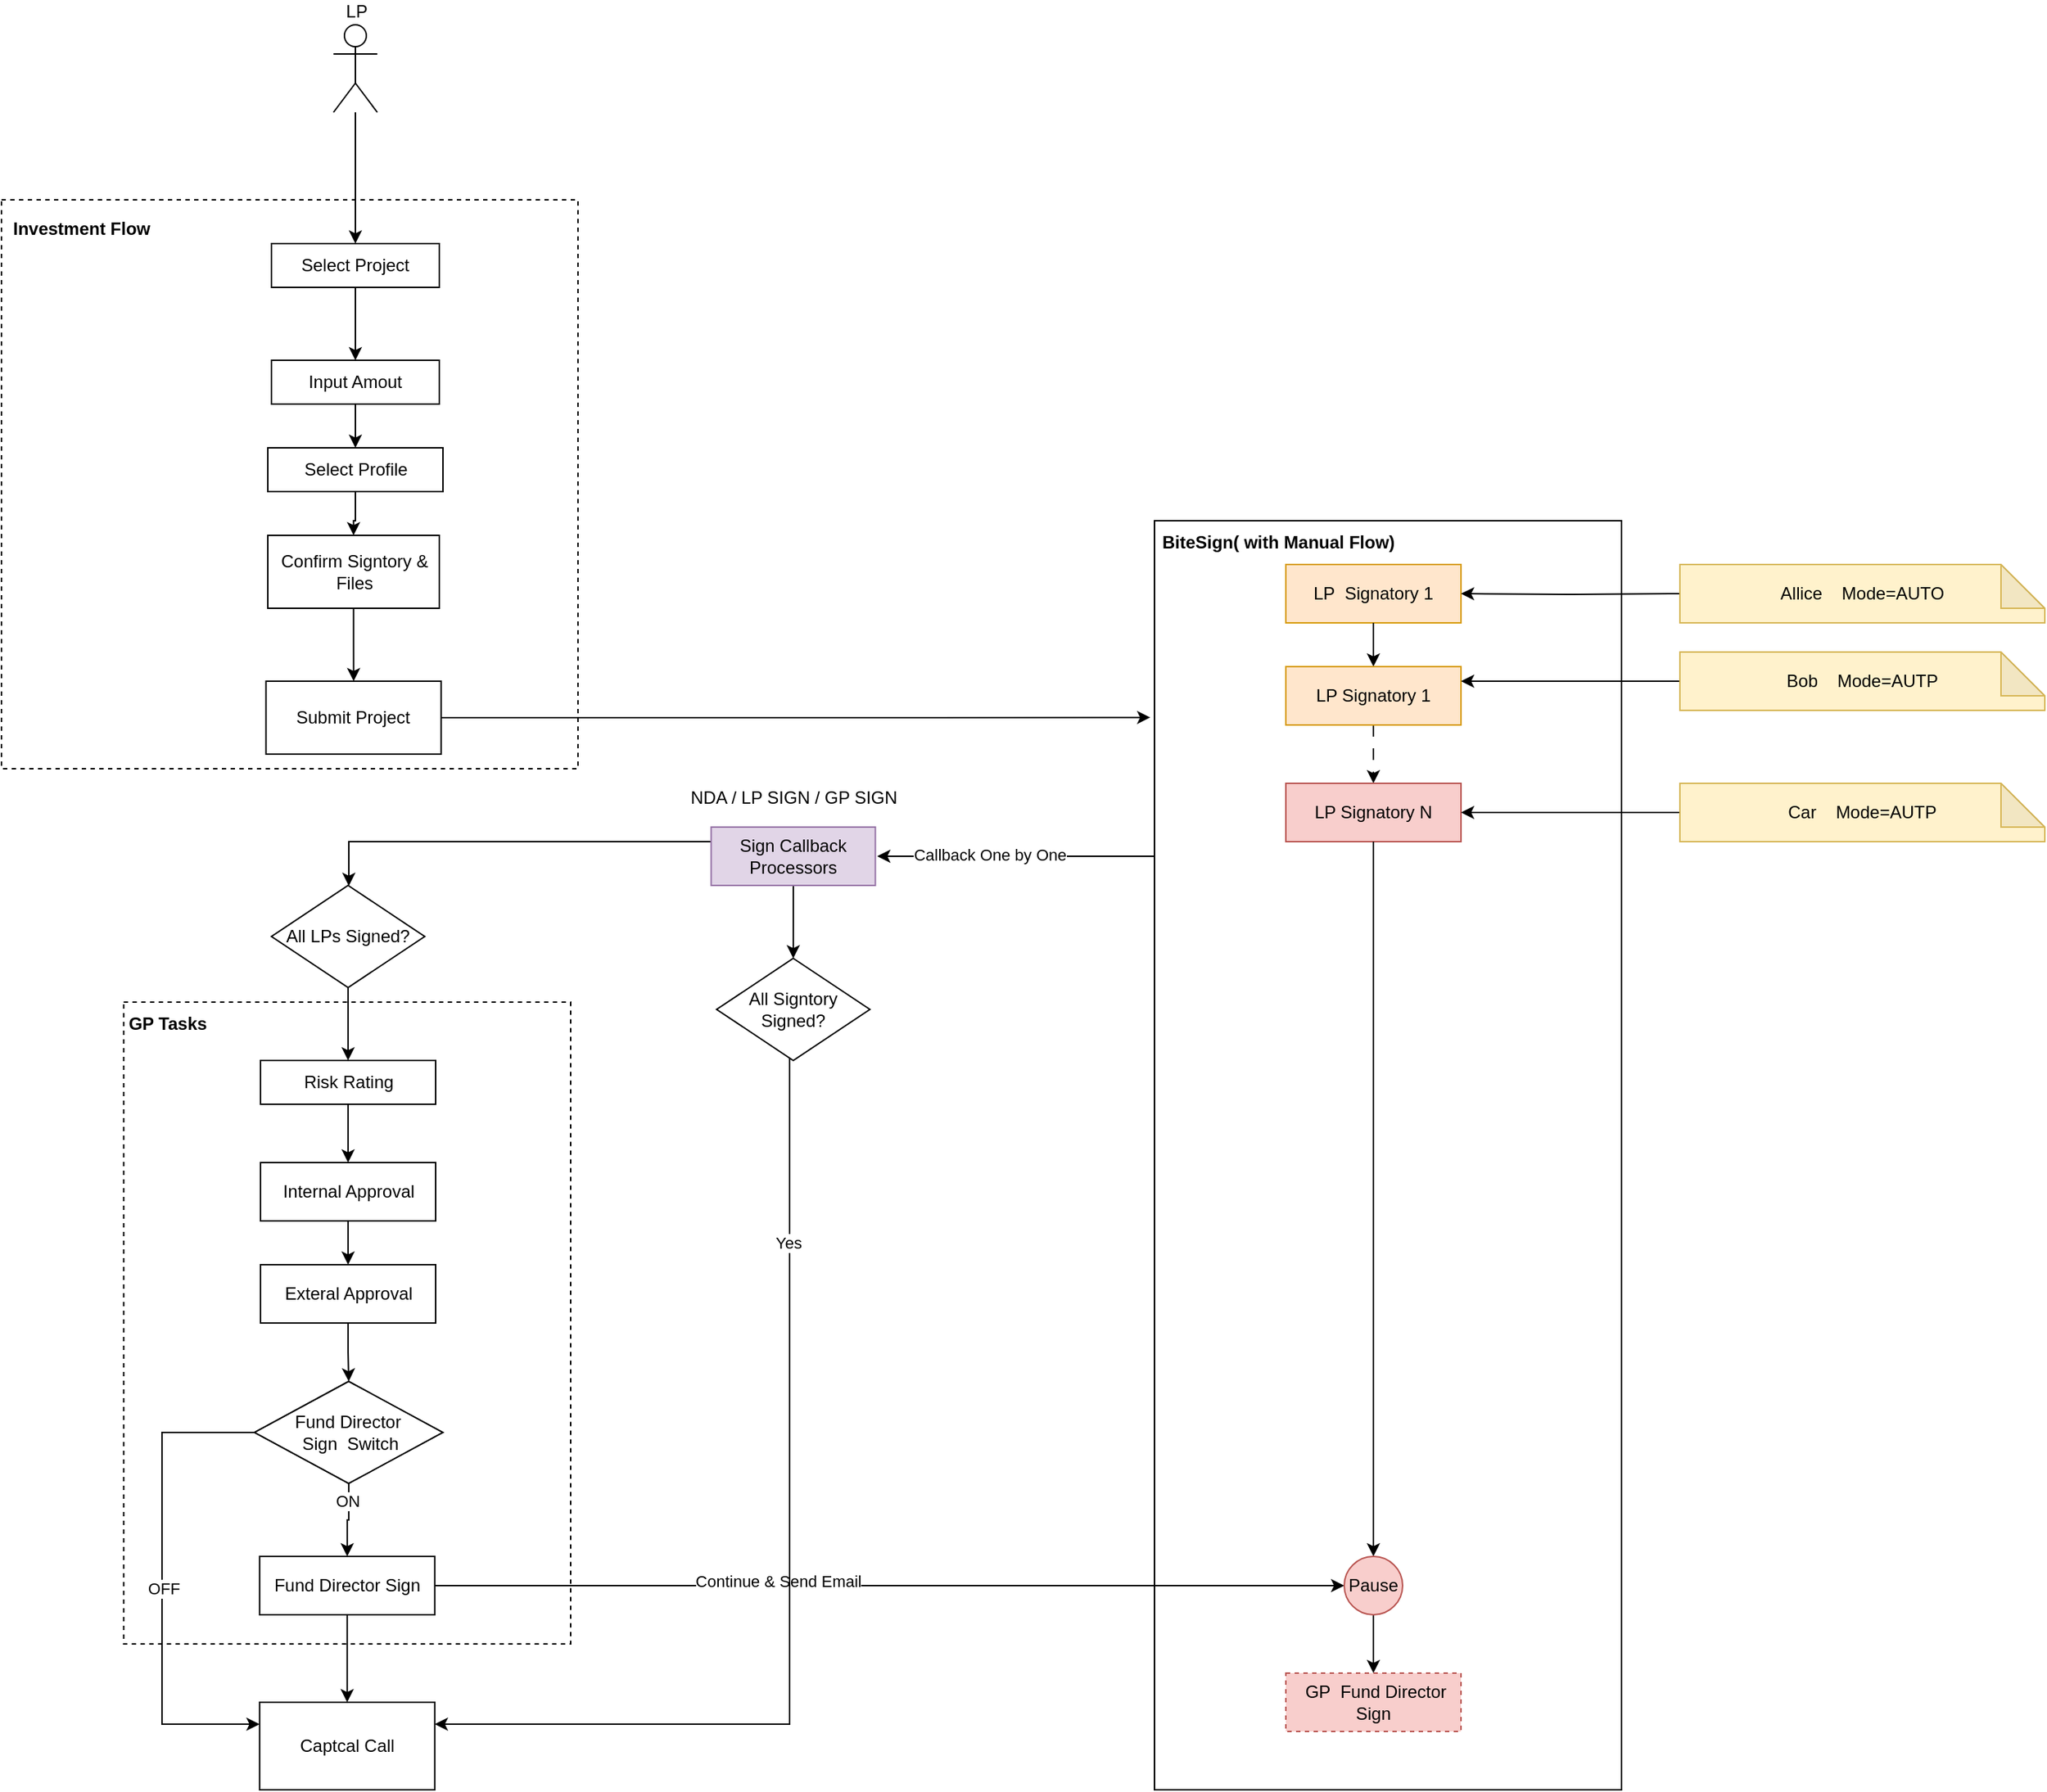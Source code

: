 <mxfile version="21.1.2" type="github">
  <diagram name="Page-1" id="3j_4Djr4VI8QAtpl-rAS">
    <mxGraphModel dx="2867" dy="1082" grid="1" gridSize="10" guides="1" tooltips="1" connect="1" arrows="1" fold="1" page="1" pageScale="1" pageWidth="850" pageHeight="1100" math="0" shadow="0">
      <root>
        <mxCell id="0" />
        <mxCell id="1" parent="0" />
        <mxCell id="GFIdRHL68V94x0YiN3ky-29" value="" style="rounded=0;whiteSpace=wrap;html=1;dashed=1;" vertex="1" parent="1">
          <mxGeometry x="43.75" y="920" width="306.25" height="440" as="geometry" />
        </mxCell>
        <mxCell id="GFIdRHL68V94x0YiN3ky-8" value="" style="rounded=0;whiteSpace=wrap;html=1;dashed=1;" vertex="1" parent="1">
          <mxGeometry x="-40" y="370" width="395" height="390" as="geometry" />
        </mxCell>
        <mxCell id="GFIdRHL68V94x0YiN3ky-13" value="" style="edgeStyle=orthogonalEdgeStyle;rounded=0;orthogonalLoop=1;jettySize=auto;html=1;" edge="1" parent="1" source="GFIdRHL68V94x0YiN3ky-1" target="GFIdRHL68V94x0YiN3ky-12">
          <mxGeometry relative="1" as="geometry" />
        </mxCell>
        <mxCell id="GFIdRHL68V94x0YiN3ky-1" value="Input Amout" style="rounded=0;whiteSpace=wrap;html=1;" vertex="1" parent="1">
          <mxGeometry x="145" y="480" width="115" height="30" as="geometry" />
        </mxCell>
        <mxCell id="GFIdRHL68V94x0YiN3ky-4" value="" style="edgeStyle=orthogonalEdgeStyle;rounded=0;orthogonalLoop=1;jettySize=auto;html=1;" edge="1" parent="1" source="GFIdRHL68V94x0YiN3ky-2" target="GFIdRHL68V94x0YiN3ky-84">
          <mxGeometry relative="1" as="geometry">
            <mxPoint x="205" y="250" as="targetPoint" />
          </mxGeometry>
        </mxCell>
        <mxCell id="GFIdRHL68V94x0YiN3ky-2" value="LP" style="shape=umlActor;verticalLabelPosition=top;verticalAlign=bottom;html=1;outlineConnect=0;labelPosition=center;align=center;" vertex="1" parent="1">
          <mxGeometry x="187.5" y="250" width="30" height="60" as="geometry" />
        </mxCell>
        <mxCell id="GFIdRHL68V94x0YiN3ky-5" value="Investment Flow" style="text;html=1;strokeColor=none;fillColor=none;align=center;verticalAlign=middle;whiteSpace=wrap;rounded=0;fontStyle=1" vertex="1" parent="1">
          <mxGeometry x="-40" y="370" width="110" height="40" as="geometry" />
        </mxCell>
        <mxCell id="GFIdRHL68V94x0YiN3ky-15" value="" style="edgeStyle=orthogonalEdgeStyle;rounded=0;orthogonalLoop=1;jettySize=auto;html=1;" edge="1" parent="1" source="GFIdRHL68V94x0YiN3ky-12" target="GFIdRHL68V94x0YiN3ky-14">
          <mxGeometry relative="1" as="geometry" />
        </mxCell>
        <mxCell id="GFIdRHL68V94x0YiN3ky-12" value="Select Profile" style="rounded=0;whiteSpace=wrap;html=1;" vertex="1" parent="1">
          <mxGeometry x="142.5" y="540" width="120" height="30" as="geometry" />
        </mxCell>
        <mxCell id="GFIdRHL68V94x0YiN3ky-18" value="" style="edgeStyle=orthogonalEdgeStyle;rounded=0;orthogonalLoop=1;jettySize=auto;html=1;" edge="1" parent="1" source="GFIdRHL68V94x0YiN3ky-14" target="GFIdRHL68V94x0YiN3ky-16">
          <mxGeometry relative="1" as="geometry" />
        </mxCell>
        <mxCell id="GFIdRHL68V94x0YiN3ky-14" value="Confirm Signtory &amp;amp; Files" style="rounded=0;whiteSpace=wrap;html=1;" vertex="1" parent="1">
          <mxGeometry x="142.5" y="600" width="117.5" height="50" as="geometry" />
        </mxCell>
        <mxCell id="GFIdRHL68V94x0YiN3ky-108" style="edgeStyle=orthogonalEdgeStyle;rounded=0;orthogonalLoop=1;jettySize=auto;html=1;entryX=-0.009;entryY=0.155;entryDx=0;entryDy=0;entryPerimeter=0;" edge="1" parent="1" source="GFIdRHL68V94x0YiN3ky-16" target="GFIdRHL68V94x0YiN3ky-17">
          <mxGeometry relative="1" as="geometry" />
        </mxCell>
        <mxCell id="GFIdRHL68V94x0YiN3ky-16" value="Submit Project" style="rounded=0;whiteSpace=wrap;html=1;" vertex="1" parent="1">
          <mxGeometry x="141.25" y="700" width="120" height="50" as="geometry" />
        </mxCell>
        <mxCell id="GFIdRHL68V94x0YiN3ky-110" style="edgeStyle=orthogonalEdgeStyle;rounded=0;orthogonalLoop=1;jettySize=auto;html=1;" edge="1" parent="1" source="GFIdRHL68V94x0YiN3ky-17">
          <mxGeometry relative="1" as="geometry">
            <mxPoint x="560" y="820" as="targetPoint" />
            <Array as="points">
              <mxPoint x="680" y="820" />
              <mxPoint x="680" y="820" />
            </Array>
          </mxGeometry>
        </mxCell>
        <mxCell id="GFIdRHL68V94x0YiN3ky-111" value="Callback One by One" style="edgeLabel;html=1;align=center;verticalAlign=middle;resizable=0;points=[];" vertex="1" connectable="0" parent="GFIdRHL68V94x0YiN3ky-110">
          <mxGeometry x="0.19" y="-1" relative="1" as="geometry">
            <mxPoint as="offset" />
          </mxGeometry>
        </mxCell>
        <mxCell id="GFIdRHL68V94x0YiN3ky-17" value="" style="rounded=0;whiteSpace=wrap;html=1;" vertex="1" parent="1">
          <mxGeometry x="750" y="590" width="320" height="870" as="geometry" />
        </mxCell>
        <mxCell id="GFIdRHL68V94x0YiN3ky-19" value="BiteSign( with Manual Flow)" style="text;html=1;strokeColor=none;fillColor=none;align=center;verticalAlign=middle;whiteSpace=wrap;rounded=0;fontStyle=1" vertex="1" parent="1">
          <mxGeometry x="750" y="590" width="170" height="30" as="geometry" />
        </mxCell>
        <mxCell id="GFIdRHL68V94x0YiN3ky-52" value="" style="edgeStyle=orthogonalEdgeStyle;rounded=0;orthogonalLoop=1;jettySize=auto;html=1;dashed=1;dashPattern=8 8;" edge="1" parent="1" source="GFIdRHL68V94x0YiN3ky-60" target="GFIdRHL68V94x0YiN3ky-24">
          <mxGeometry relative="1" as="geometry">
            <Array as="points">
              <mxPoint x="900" y="740" />
              <mxPoint x="900" y="740" />
            </Array>
          </mxGeometry>
        </mxCell>
        <mxCell id="GFIdRHL68V94x0YiN3ky-23" value="LP&amp;nbsp; Signatory&amp;nbsp;1" style="rounded=0;whiteSpace=wrap;html=1;fillColor=#ffe6cc;strokeColor=#d79b00;" vertex="1" parent="1">
          <mxGeometry x="840" y="620" width="120" height="40" as="geometry" />
        </mxCell>
        <mxCell id="GFIdRHL68V94x0YiN3ky-53" style="edgeStyle=orthogonalEdgeStyle;rounded=0;orthogonalLoop=1;jettySize=auto;html=1;" edge="1" parent="1" source="GFIdRHL68V94x0YiN3ky-54" target="GFIdRHL68V94x0YiN3ky-46">
          <mxGeometry relative="1" as="geometry" />
        </mxCell>
        <mxCell id="GFIdRHL68V94x0YiN3ky-24" value="LP Signatory&amp;nbsp;N" style="rounded=0;whiteSpace=wrap;html=1;fillColor=#f8cecc;strokeColor=#b85450;" vertex="1" parent="1">
          <mxGeometry x="840" y="770" width="120" height="40" as="geometry" />
        </mxCell>
        <mxCell id="GFIdRHL68V94x0YiN3ky-31" value="" style="edgeStyle=orthogonalEdgeStyle;rounded=0;orthogonalLoop=1;jettySize=auto;html=1;" edge="1" parent="1" source="GFIdRHL68V94x0YiN3ky-25" target="GFIdRHL68V94x0YiN3ky-26">
          <mxGeometry relative="1" as="geometry" />
        </mxCell>
        <mxCell id="GFIdRHL68V94x0YiN3ky-25" value="Risk Rating" style="rounded=0;whiteSpace=wrap;html=1;" vertex="1" parent="1">
          <mxGeometry x="137.5" y="960" width="120" height="30" as="geometry" />
        </mxCell>
        <mxCell id="GFIdRHL68V94x0YiN3ky-32" value="" style="edgeStyle=orthogonalEdgeStyle;rounded=0;orthogonalLoop=1;jettySize=auto;html=1;" edge="1" parent="1" source="GFIdRHL68V94x0YiN3ky-26" target="GFIdRHL68V94x0YiN3ky-28">
          <mxGeometry relative="1" as="geometry" />
        </mxCell>
        <mxCell id="GFIdRHL68V94x0YiN3ky-26" value="Internal Approval" style="rounded=0;whiteSpace=wrap;html=1;" vertex="1" parent="1">
          <mxGeometry x="137.5" y="1030" width="120" height="40" as="geometry" />
        </mxCell>
        <mxCell id="GFIdRHL68V94x0YiN3ky-36" value="" style="edgeStyle=orthogonalEdgeStyle;rounded=0;orthogonalLoop=1;jettySize=auto;html=1;" edge="1" parent="1" source="GFIdRHL68V94x0YiN3ky-28" target="GFIdRHL68V94x0YiN3ky-34">
          <mxGeometry relative="1" as="geometry" />
        </mxCell>
        <mxCell id="GFIdRHL68V94x0YiN3ky-28" value="Exteral Approval" style="rounded=0;whiteSpace=wrap;html=1;" vertex="1" parent="1">
          <mxGeometry x="137.5" y="1100" width="120" height="40" as="geometry" />
        </mxCell>
        <mxCell id="GFIdRHL68V94x0YiN3ky-30" value="GP Tasks" style="text;html=1;strokeColor=none;fillColor=none;align=center;verticalAlign=middle;whiteSpace=wrap;rounded=0;fontStyle=1" vertex="1" parent="1">
          <mxGeometry x="43.75" y="920" width="60" height="30" as="geometry" />
        </mxCell>
        <mxCell id="GFIdRHL68V94x0YiN3ky-55" style="edgeStyle=orthogonalEdgeStyle;rounded=0;orthogonalLoop=1;jettySize=auto;html=1;" edge="1" parent="1" source="GFIdRHL68V94x0YiN3ky-33" target="GFIdRHL68V94x0YiN3ky-54">
          <mxGeometry relative="1" as="geometry">
            <Array as="points">
              <mxPoint x="790" y="1320" />
              <mxPoint x="790" y="1320" />
            </Array>
          </mxGeometry>
        </mxCell>
        <mxCell id="GFIdRHL68V94x0YiN3ky-71" value="Continue &amp;amp; Send Email" style="edgeLabel;html=1;align=center;verticalAlign=middle;resizable=0;points=[];" vertex="1" connectable="0" parent="GFIdRHL68V94x0YiN3ky-55">
          <mxGeometry x="-0.247" y="3" relative="1" as="geometry">
            <mxPoint as="offset" />
          </mxGeometry>
        </mxCell>
        <mxCell id="GFIdRHL68V94x0YiN3ky-113" value="" style="edgeStyle=orthogonalEdgeStyle;rounded=0;orthogonalLoop=1;jettySize=auto;html=1;" edge="1" parent="1" source="GFIdRHL68V94x0YiN3ky-33" target="GFIdRHL68V94x0YiN3ky-37">
          <mxGeometry relative="1" as="geometry" />
        </mxCell>
        <mxCell id="GFIdRHL68V94x0YiN3ky-33" value="Fund Director Sign" style="rounded=0;whiteSpace=wrap;html=1;" vertex="1" parent="1">
          <mxGeometry x="136.87" y="1300" width="120" height="40" as="geometry" />
        </mxCell>
        <mxCell id="GFIdRHL68V94x0YiN3ky-35" value="" style="edgeStyle=orthogonalEdgeStyle;rounded=0;orthogonalLoop=1;jettySize=auto;html=1;" edge="1" parent="1" source="GFIdRHL68V94x0YiN3ky-34" target="GFIdRHL68V94x0YiN3ky-33">
          <mxGeometry relative="1" as="geometry" />
        </mxCell>
        <mxCell id="GFIdRHL68V94x0YiN3ky-66" value="ON" style="edgeLabel;html=1;align=center;verticalAlign=middle;resizable=0;points=[];" vertex="1" connectable="0" parent="GFIdRHL68V94x0YiN3ky-35">
          <mxGeometry x="-0.547" y="-1" relative="1" as="geometry">
            <mxPoint as="offset" />
          </mxGeometry>
        </mxCell>
        <mxCell id="GFIdRHL68V94x0YiN3ky-82" style="edgeStyle=orthogonalEdgeStyle;rounded=0;orthogonalLoop=1;jettySize=auto;html=1;entryX=0;entryY=0.25;entryDx=0;entryDy=0;" edge="1" parent="1" source="GFIdRHL68V94x0YiN3ky-34" target="GFIdRHL68V94x0YiN3ky-37">
          <mxGeometry relative="1" as="geometry">
            <Array as="points">
              <mxPoint x="70" y="1215" />
              <mxPoint x="70" y="1415" />
            </Array>
          </mxGeometry>
        </mxCell>
        <mxCell id="GFIdRHL68V94x0YiN3ky-98" value="OFF" style="edgeLabel;html=1;align=center;verticalAlign=middle;resizable=0;points=[];" vertex="1" connectable="0" parent="GFIdRHL68V94x0YiN3ky-82">
          <mxGeometry x="0.025" y="1" relative="1" as="geometry">
            <mxPoint y="1" as="offset" />
          </mxGeometry>
        </mxCell>
        <mxCell id="GFIdRHL68V94x0YiN3ky-34" value="Fund Director&lt;br&gt;&amp;nbsp;Sign&amp;nbsp; Switch" style="rhombus;whiteSpace=wrap;html=1;" vertex="1" parent="1">
          <mxGeometry x="133.25" y="1180" width="129.25" height="70" as="geometry" />
        </mxCell>
        <mxCell id="GFIdRHL68V94x0YiN3ky-37" value="Captcal Call" style="rounded=0;whiteSpace=wrap;html=1;" vertex="1" parent="1">
          <mxGeometry x="136.87" y="1400" width="120" height="60" as="geometry" />
        </mxCell>
        <mxCell id="GFIdRHL68V94x0YiN3ky-46" value="&amp;nbsp;GP&amp;nbsp; Fund Director Sign" style="rounded=0;whiteSpace=wrap;html=1;fillColor=#f8cecc;strokeColor=#b85450;dashed=1;" vertex="1" parent="1">
          <mxGeometry x="840" y="1380" width="120" height="40" as="geometry" />
        </mxCell>
        <mxCell id="GFIdRHL68V94x0YiN3ky-73" value="" style="edgeStyle=orthogonalEdgeStyle;rounded=0;orthogonalLoop=1;jettySize=auto;html=1;" edge="1" parent="1" source="GFIdRHL68V94x0YiN3ky-56" target="GFIdRHL68V94x0YiN3ky-72">
          <mxGeometry relative="1" as="geometry">
            <Array as="points">
              <mxPoint x="198" y="810" />
            </Array>
          </mxGeometry>
        </mxCell>
        <mxCell id="GFIdRHL68V94x0YiN3ky-105" style="edgeStyle=orthogonalEdgeStyle;rounded=0;orthogonalLoop=1;jettySize=auto;html=1;entryX=0.5;entryY=0;entryDx=0;entryDy=0;" edge="1" parent="1" source="GFIdRHL68V94x0YiN3ky-56" target="GFIdRHL68V94x0YiN3ky-99">
          <mxGeometry relative="1" as="geometry" />
        </mxCell>
        <mxCell id="GFIdRHL68V94x0YiN3ky-56" value="Sign Callback Processors" style="rounded=0;whiteSpace=wrap;html=1;fillColor=#e1d5e7;strokeColor=#9673a6;" vertex="1" parent="1">
          <mxGeometry x="446.25" y="800" width="112.5" height="40" as="geometry" />
        </mxCell>
        <mxCell id="GFIdRHL68V94x0YiN3ky-61" value="" style="edgeStyle=orthogonalEdgeStyle;rounded=0;orthogonalLoop=1;jettySize=auto;html=1;" edge="1" parent="1" source="GFIdRHL68V94x0YiN3ky-23" target="GFIdRHL68V94x0YiN3ky-60">
          <mxGeometry relative="1" as="geometry">
            <mxPoint x="900" y="660" as="sourcePoint" />
            <mxPoint x="900" y="740" as="targetPoint" />
          </mxGeometry>
        </mxCell>
        <mxCell id="GFIdRHL68V94x0YiN3ky-60" value="LP Signatory&amp;nbsp;1" style="rounded=0;whiteSpace=wrap;html=1;fillColor=#ffe6cc;strokeColor=#d79b00;" vertex="1" parent="1">
          <mxGeometry x="840" y="690" width="120" height="40" as="geometry" />
        </mxCell>
        <mxCell id="GFIdRHL68V94x0YiN3ky-62" value="" style="edgeStyle=orthogonalEdgeStyle;rounded=0;orthogonalLoop=1;jettySize=auto;html=1;" edge="1" parent="1" source="GFIdRHL68V94x0YiN3ky-24" target="GFIdRHL68V94x0YiN3ky-54">
          <mxGeometry relative="1" as="geometry">
            <mxPoint x="900" y="780" as="sourcePoint" />
            <mxPoint x="900" y="1290" as="targetPoint" />
          </mxGeometry>
        </mxCell>
        <mxCell id="GFIdRHL68V94x0YiN3ky-54" value="Pause" style="ellipse;whiteSpace=wrap;html=1;fillColor=#f8cecc;strokeColor=#b85450;" vertex="1" parent="1">
          <mxGeometry x="880" y="1300" width="40" height="40" as="geometry" />
        </mxCell>
        <mxCell id="GFIdRHL68V94x0YiN3ky-78" style="edgeStyle=orthogonalEdgeStyle;rounded=0;orthogonalLoop=1;jettySize=auto;html=1;" edge="1" parent="1" source="GFIdRHL68V94x0YiN3ky-72" target="GFIdRHL68V94x0YiN3ky-25">
          <mxGeometry relative="1" as="geometry" />
        </mxCell>
        <mxCell id="GFIdRHL68V94x0YiN3ky-72" value="All LPs Signed?" style="rhombus;whiteSpace=wrap;html=1;" vertex="1" parent="1">
          <mxGeometry x="145" y="840" width="105" height="70" as="geometry" />
        </mxCell>
        <mxCell id="GFIdRHL68V94x0YiN3ky-90" style="edgeStyle=orthogonalEdgeStyle;rounded=0;orthogonalLoop=1;jettySize=auto;html=1;" edge="1" parent="1" source="GFIdRHL68V94x0YiN3ky-84" target="GFIdRHL68V94x0YiN3ky-1">
          <mxGeometry relative="1" as="geometry" />
        </mxCell>
        <mxCell id="GFIdRHL68V94x0YiN3ky-84" value="Select Project" style="rounded=0;whiteSpace=wrap;html=1;" vertex="1" parent="1">
          <mxGeometry x="145" y="400" width="115" height="30" as="geometry" />
        </mxCell>
        <mxCell id="GFIdRHL68V94x0YiN3ky-92" style="edgeStyle=orthogonalEdgeStyle;rounded=0;orthogonalLoop=1;jettySize=auto;html=1;" edge="1" parent="1" target="GFIdRHL68V94x0YiN3ky-23">
          <mxGeometry relative="1" as="geometry">
            <mxPoint x="1110" y="640" as="sourcePoint" />
          </mxGeometry>
        </mxCell>
        <mxCell id="GFIdRHL68V94x0YiN3ky-95" style="edgeStyle=orthogonalEdgeStyle;rounded=0;orthogonalLoop=1;jettySize=auto;html=1;entryX=1;entryY=0.25;entryDx=0;entryDy=0;" edge="1" parent="1" source="GFIdRHL68V94x0YiN3ky-94" target="GFIdRHL68V94x0YiN3ky-60">
          <mxGeometry relative="1" as="geometry" />
        </mxCell>
        <mxCell id="GFIdRHL68V94x0YiN3ky-94" value="Bob&amp;nbsp; &amp;nbsp; Mode=AUTP" style="shape=note;whiteSpace=wrap;html=1;backgroundOutline=1;darkOpacity=0.05;fillColor=#fff2cc;strokeColor=#d6b656;" vertex="1" parent="1">
          <mxGeometry x="1110" y="680" width="250" height="40" as="geometry" />
        </mxCell>
        <mxCell id="GFIdRHL68V94x0YiN3ky-101" style="edgeStyle=orthogonalEdgeStyle;rounded=0;orthogonalLoop=1;jettySize=auto;html=1;" edge="1" parent="1" source="GFIdRHL68V94x0YiN3ky-100" target="GFIdRHL68V94x0YiN3ky-24">
          <mxGeometry relative="1" as="geometry" />
        </mxCell>
        <mxCell id="GFIdRHL68V94x0YiN3ky-100" value="Car&amp;nbsp; &amp;nbsp; Mode=AUTP" style="shape=note;whiteSpace=wrap;html=1;backgroundOutline=1;darkOpacity=0.05;fillColor=#fff2cc;strokeColor=#d6b656;" vertex="1" parent="1">
          <mxGeometry x="1110" y="770" width="250" height="40" as="geometry" />
        </mxCell>
        <mxCell id="GFIdRHL68V94x0YiN3ky-102" value="Allice&amp;nbsp; &amp;nbsp; Mode=AUTO" style="shape=note;whiteSpace=wrap;html=1;backgroundOutline=1;darkOpacity=0.05;fillColor=#fff2cc;strokeColor=#d6b656;" vertex="1" parent="1">
          <mxGeometry x="1110" y="620" width="250" height="40" as="geometry" />
        </mxCell>
        <mxCell id="GFIdRHL68V94x0YiN3ky-106" style="edgeStyle=orthogonalEdgeStyle;rounded=0;orthogonalLoop=1;jettySize=auto;html=1;entryX=1;entryY=0.25;entryDx=0;entryDy=0;" edge="1" parent="1" source="GFIdRHL68V94x0YiN3ky-99" target="GFIdRHL68V94x0YiN3ky-37">
          <mxGeometry relative="1" as="geometry">
            <Array as="points">
              <mxPoint x="500" y="1415" />
            </Array>
          </mxGeometry>
        </mxCell>
        <mxCell id="GFIdRHL68V94x0YiN3ky-107" value="Yes" style="edgeLabel;html=1;align=center;verticalAlign=middle;resizable=0;points=[];" vertex="1" connectable="0" parent="GFIdRHL68V94x0YiN3ky-106">
          <mxGeometry x="-0.638" y="-1" relative="1" as="geometry">
            <mxPoint as="offset" />
          </mxGeometry>
        </mxCell>
        <mxCell id="GFIdRHL68V94x0YiN3ky-99" value="All Signtory Signed?" style="rhombus;whiteSpace=wrap;html=1;" vertex="1" parent="1">
          <mxGeometry x="450" y="890" width="105" height="70" as="geometry" />
        </mxCell>
        <mxCell id="GFIdRHL68V94x0YiN3ky-114" value="NDA / LP SIGN / GP SIGN" style="text;html=1;strokeColor=none;fillColor=none;align=center;verticalAlign=middle;whiteSpace=wrap;rounded=0;" vertex="1" parent="1">
          <mxGeometry x="412.5" y="770" width="180" height="20" as="geometry" />
        </mxCell>
      </root>
    </mxGraphModel>
  </diagram>
</mxfile>

